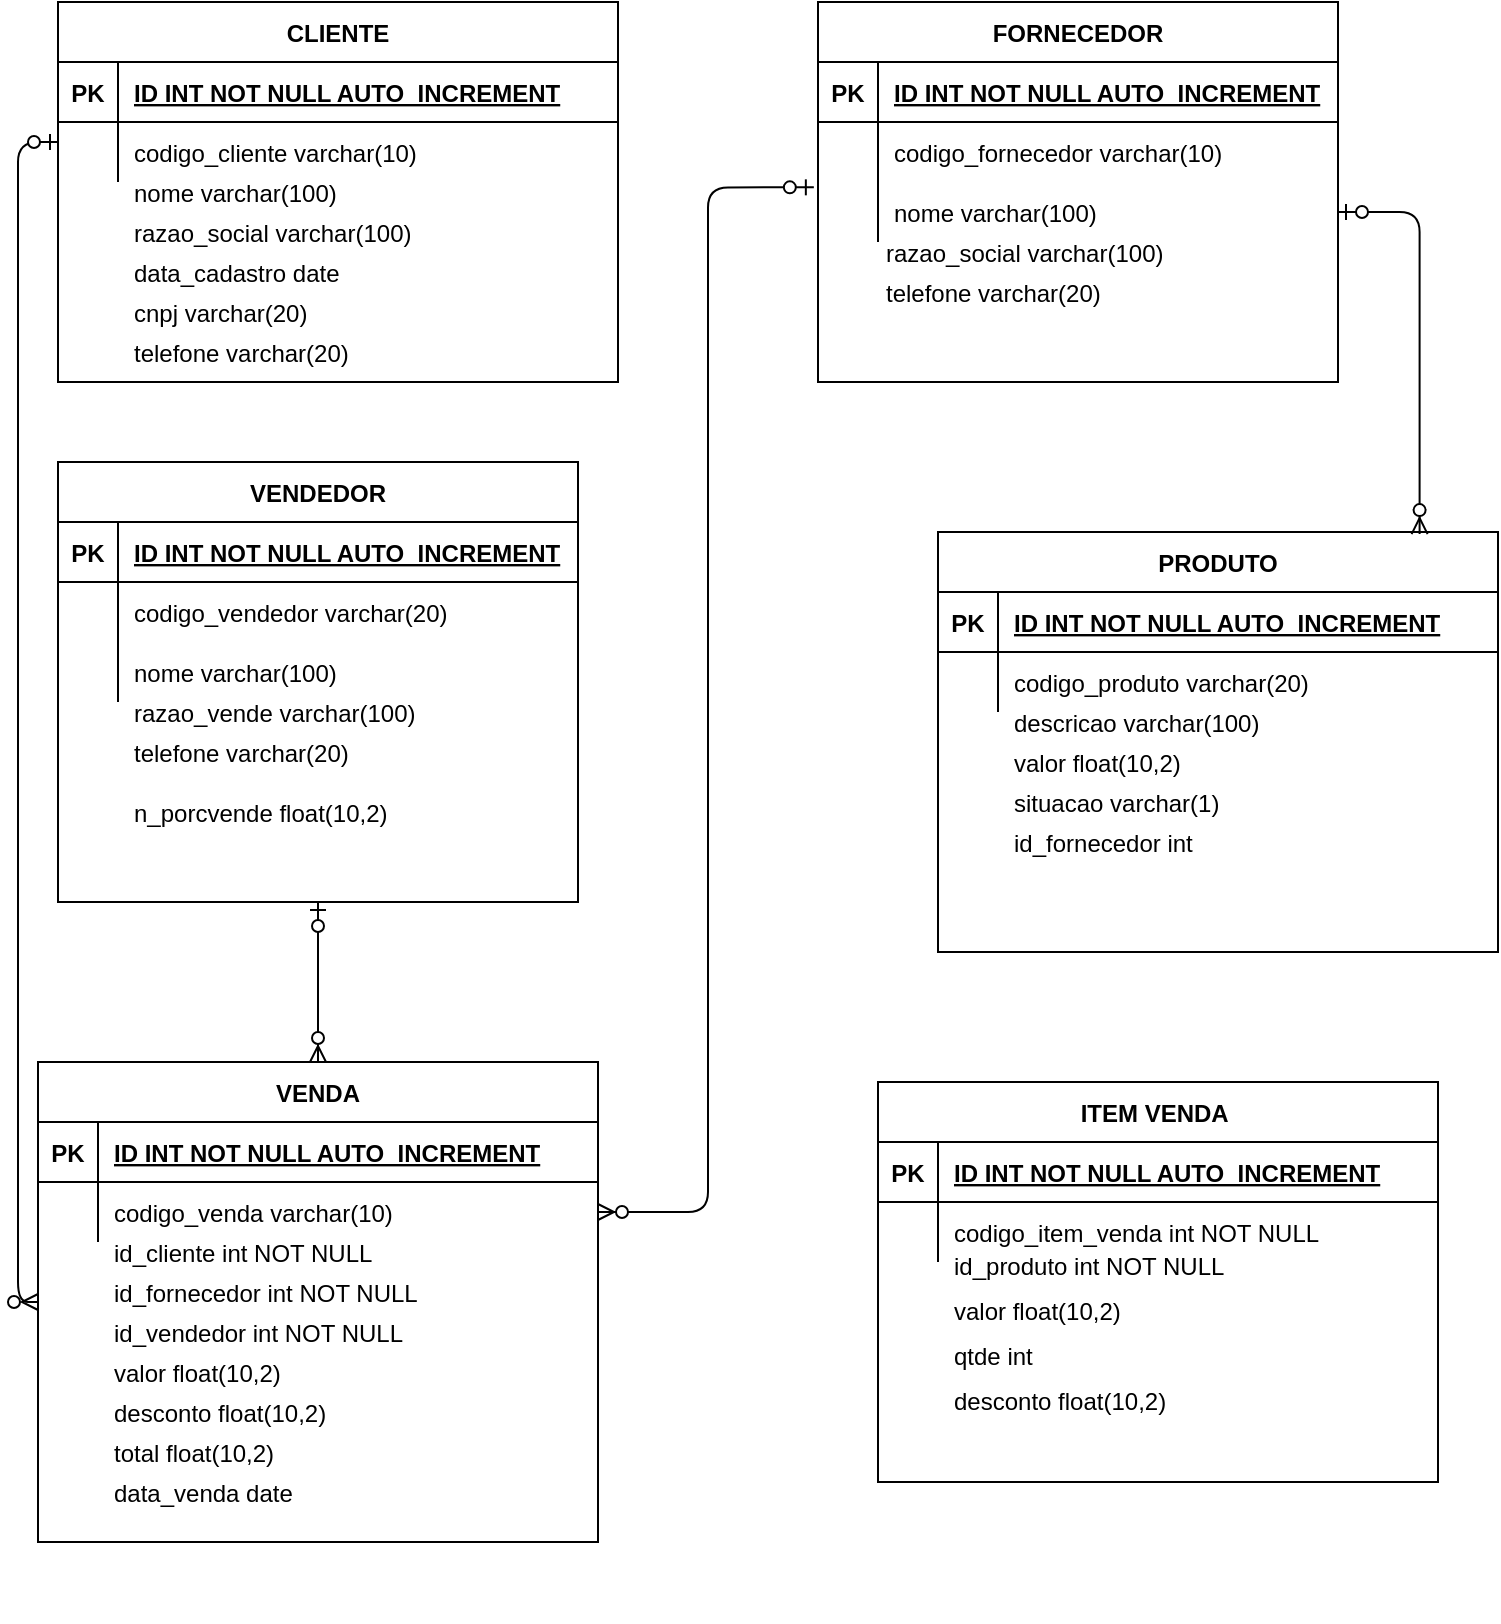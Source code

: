 <mxfile version="15.1.2" type="device"><diagram id="R2lEEEUBdFMjLlhIrx00" name="Page-1"><mxGraphModel dx="782" dy="446" grid="1" gridSize="10" guides="1" tooltips="1" connect="1" arrows="1" fold="1" page="1" pageScale="1" pageWidth="850" pageHeight="1100" math="0" shadow="0" extFonts="Permanent Marker^https://fonts.googleapis.com/css?family=Permanent+Marker"><root><mxCell id="0"/><mxCell id="1" parent="0"/><mxCell id="CNJ19cjo9GsX2cL9Y_9q-19" value="" style="group" parent="1" vertex="1" connectable="0"><mxGeometry x="110" y="40" width="280" height="190" as="geometry"/></mxCell><mxCell id="CNJ19cjo9GsX2cL9Y_9q-1" value="CLIENTE" style="shape=table;startSize=30;container=1;collapsible=1;childLayout=tableLayout;fixedRows=1;rowLines=0;fontStyle=1;align=center;resizeLast=1;" parent="CNJ19cjo9GsX2cL9Y_9q-19" vertex="1"><mxGeometry width="280" height="190" as="geometry"><mxRectangle x="110" y="290" width="80" height="30" as="alternateBounds"/></mxGeometry></mxCell><mxCell id="CNJ19cjo9GsX2cL9Y_9q-2" value="" style="shape=partialRectangle;collapsible=0;dropTarget=0;pointerEvents=0;fillColor=none;points=[[0,0.5],[1,0.5]];portConstraint=eastwest;top=0;left=0;right=0;bottom=1;" parent="CNJ19cjo9GsX2cL9Y_9q-1" vertex="1"><mxGeometry y="30" width="280" height="30" as="geometry"/></mxCell><mxCell id="CNJ19cjo9GsX2cL9Y_9q-3" value="PK" style="shape=partialRectangle;overflow=hidden;connectable=0;fillColor=none;top=0;left=0;bottom=0;right=0;fontStyle=1;" parent="CNJ19cjo9GsX2cL9Y_9q-2" vertex="1"><mxGeometry width="30" height="30" as="geometry"/></mxCell><mxCell id="CNJ19cjo9GsX2cL9Y_9q-4" value="ID INT NOT NULL AUTO_INCREMENT" style="shape=partialRectangle;overflow=hidden;connectable=0;fillColor=none;top=0;left=0;bottom=0;right=0;align=left;spacingLeft=6;fontStyle=5;" parent="CNJ19cjo9GsX2cL9Y_9q-2" vertex="1"><mxGeometry x="30" width="250" height="30" as="geometry"/></mxCell><mxCell id="CNJ19cjo9GsX2cL9Y_9q-5" value="" style="shape=partialRectangle;collapsible=0;dropTarget=0;pointerEvents=0;fillColor=none;points=[[0,0.5],[1,0.5]];portConstraint=eastwest;top=0;left=0;right=0;bottom=0;" parent="CNJ19cjo9GsX2cL9Y_9q-1" vertex="1"><mxGeometry y="60" width="280" height="30" as="geometry"/></mxCell><mxCell id="CNJ19cjo9GsX2cL9Y_9q-6" value="" style="shape=partialRectangle;overflow=hidden;connectable=0;fillColor=none;top=0;left=0;bottom=0;right=0;" parent="CNJ19cjo9GsX2cL9Y_9q-5" vertex="1"><mxGeometry width="30" height="30" as="geometry"/></mxCell><mxCell id="CNJ19cjo9GsX2cL9Y_9q-7" value="codigo_cliente varchar(10)" style="shape=partialRectangle;overflow=hidden;connectable=0;fillColor=none;top=0;left=0;bottom=0;right=0;align=left;spacingLeft=6;" parent="CNJ19cjo9GsX2cL9Y_9q-5" vertex="1"><mxGeometry x="30" width="250" height="30" as="geometry"/></mxCell><mxCell id="CNJ19cjo9GsX2cL9Y_9q-8" value="razao_social varchar(100)" style="shape=partialRectangle;overflow=hidden;connectable=0;fillColor=none;top=0;left=0;bottom=0;right=0;align=left;spacingLeft=6;" parent="CNJ19cjo9GsX2cL9Y_9q-19" vertex="1"><mxGeometry x="30" y="100" width="220" height="30" as="geometry"/></mxCell><mxCell id="CNJ19cjo9GsX2cL9Y_9q-9" value="nome varchar(100)" style="shape=partialRectangle;overflow=hidden;connectable=0;fillColor=none;top=0;left=0;bottom=0;right=0;align=left;spacingLeft=6;" parent="CNJ19cjo9GsX2cL9Y_9q-19" vertex="1"><mxGeometry x="30" y="80" width="220" height="30" as="geometry"/></mxCell><mxCell id="CNJ19cjo9GsX2cL9Y_9q-10" value="data_cadastro date" style="shape=partialRectangle;overflow=hidden;connectable=0;fillColor=none;top=0;left=0;bottom=0;right=0;align=left;spacingLeft=6;" parent="CNJ19cjo9GsX2cL9Y_9q-19" vertex="1"><mxGeometry x="30" y="120" width="220" height="30" as="geometry"/></mxCell><mxCell id="CNJ19cjo9GsX2cL9Y_9q-11" value="cnpj varchar(20)" style="shape=partialRectangle;overflow=hidden;connectable=0;fillColor=none;top=0;left=0;bottom=0;right=0;align=left;spacingLeft=6;" parent="CNJ19cjo9GsX2cL9Y_9q-19" vertex="1"><mxGeometry x="30" y="140" width="220" height="30" as="geometry"/></mxCell><mxCell id="CNJ19cjo9GsX2cL9Y_9q-12" value="telefone varchar(20)" style="shape=partialRectangle;overflow=hidden;connectable=0;fillColor=none;top=0;left=0;bottom=0;right=0;align=left;spacingLeft=6;" parent="CNJ19cjo9GsX2cL9Y_9q-19" vertex="1"><mxGeometry x="30" y="160" width="220" height="30" as="geometry"/></mxCell><mxCell id="CNJ19cjo9GsX2cL9Y_9q-20" value="" style="group" parent="1" vertex="1" connectable="0"><mxGeometry x="490" y="40" width="260" height="190" as="geometry"/></mxCell><mxCell id="C-vyLk0tnHw3VtMMgP7b-13" value="FORNECEDOR" style="shape=table;startSize=30;container=1;collapsible=1;childLayout=tableLayout;fixedRows=1;rowLines=0;fontStyle=1;align=center;resizeLast=1;" parent="CNJ19cjo9GsX2cL9Y_9q-20" vertex="1"><mxGeometry width="260" height="190" as="geometry"/></mxCell><mxCell id="C-vyLk0tnHw3VtMMgP7b-14" value="" style="shape=partialRectangle;collapsible=0;dropTarget=0;pointerEvents=0;fillColor=none;points=[[0,0.5],[1,0.5]];portConstraint=eastwest;top=0;left=0;right=0;bottom=1;" parent="C-vyLk0tnHw3VtMMgP7b-13" vertex="1"><mxGeometry y="30" width="260" height="30" as="geometry"/></mxCell><mxCell id="C-vyLk0tnHw3VtMMgP7b-15" value="PK" style="shape=partialRectangle;overflow=hidden;connectable=0;fillColor=none;top=0;left=0;bottom=0;right=0;fontStyle=1;" parent="C-vyLk0tnHw3VtMMgP7b-14" vertex="1"><mxGeometry width="30" height="30" as="geometry"/></mxCell><mxCell id="C-vyLk0tnHw3VtMMgP7b-16" value="ID INT NOT NULL AUTO_INCREMENT" style="shape=partialRectangle;overflow=hidden;connectable=0;fillColor=none;top=0;left=0;bottom=0;right=0;align=left;spacingLeft=6;fontStyle=5;" parent="C-vyLk0tnHw3VtMMgP7b-14" vertex="1"><mxGeometry x="30" width="230" height="30" as="geometry"/></mxCell><mxCell id="C-vyLk0tnHw3VtMMgP7b-17" value="" style="shape=partialRectangle;collapsible=0;dropTarget=0;pointerEvents=0;fillColor=none;points=[[0,0.5],[1,0.5]];portConstraint=eastwest;top=0;left=0;right=0;bottom=0;" parent="C-vyLk0tnHw3VtMMgP7b-13" vertex="1"><mxGeometry y="60" width="260" height="30" as="geometry"/></mxCell><mxCell id="C-vyLk0tnHw3VtMMgP7b-18" value="" style="shape=partialRectangle;overflow=hidden;connectable=0;fillColor=none;top=0;left=0;bottom=0;right=0;" parent="C-vyLk0tnHw3VtMMgP7b-17" vertex="1"><mxGeometry width="30" height="30" as="geometry"/></mxCell><mxCell id="C-vyLk0tnHw3VtMMgP7b-19" value="codigo_fornecedor varchar(10)" style="shape=partialRectangle;overflow=hidden;connectable=0;fillColor=none;top=0;left=0;bottom=0;right=0;align=left;spacingLeft=6;" parent="C-vyLk0tnHw3VtMMgP7b-17" vertex="1"><mxGeometry x="30" width="230" height="30" as="geometry"/></mxCell><mxCell id="C-vyLk0tnHw3VtMMgP7b-20" value="" style="shape=partialRectangle;collapsible=0;dropTarget=0;pointerEvents=0;fillColor=none;points=[[0,0.5],[1,0.5]];portConstraint=eastwest;top=0;left=0;right=0;bottom=0;" parent="C-vyLk0tnHw3VtMMgP7b-13" vertex="1"><mxGeometry y="90" width="260" height="30" as="geometry"/></mxCell><mxCell id="C-vyLk0tnHw3VtMMgP7b-21" value="" style="shape=partialRectangle;overflow=hidden;connectable=0;fillColor=none;top=0;left=0;bottom=0;right=0;" parent="C-vyLk0tnHw3VtMMgP7b-20" vertex="1"><mxGeometry width="30" height="30" as="geometry"/></mxCell><mxCell id="C-vyLk0tnHw3VtMMgP7b-22" value="nome varchar(100)" style="shape=partialRectangle;overflow=hidden;connectable=0;fillColor=none;top=0;left=0;bottom=0;right=0;align=left;spacingLeft=6;" parent="C-vyLk0tnHw3VtMMgP7b-20" vertex="1"><mxGeometry x="30" width="230" height="30" as="geometry"/></mxCell><mxCell id="CNJ19cjo9GsX2cL9Y_9q-17" value="razao_social varchar(100)" style="shape=partialRectangle;overflow=hidden;connectable=0;fillColor=none;top=0;left=0;bottom=0;right=0;align=left;spacingLeft=6;" parent="CNJ19cjo9GsX2cL9Y_9q-20" vertex="1"><mxGeometry x="26" y="110" width="234" height="30" as="geometry"/></mxCell><mxCell id="CNJ19cjo9GsX2cL9Y_9q-18" value="telefone varchar(20)" style="shape=partialRectangle;overflow=hidden;connectable=0;fillColor=none;top=0;left=0;bottom=0;right=0;align=left;spacingLeft=6;" parent="CNJ19cjo9GsX2cL9Y_9q-20" vertex="1"><mxGeometry x="26" y="130" width="234" height="30" as="geometry"/></mxCell><mxCell id="CNJ19cjo9GsX2cL9Y_9q-25" value="" style="group" parent="1" vertex="1" connectable="0"><mxGeometry x="110" y="270" width="260" height="220" as="geometry"/></mxCell><mxCell id="C-vyLk0tnHw3VtMMgP7b-2" value="VENDEDOR" style="shape=table;startSize=30;container=1;collapsible=1;childLayout=tableLayout;fixedRows=1;rowLines=0;fontStyle=1;align=center;resizeLast=1;" parent="CNJ19cjo9GsX2cL9Y_9q-25" vertex="1"><mxGeometry width="260" height="220" as="geometry"/></mxCell><mxCell id="C-vyLk0tnHw3VtMMgP7b-3" value="" style="shape=partialRectangle;collapsible=0;dropTarget=0;pointerEvents=0;fillColor=none;points=[[0,0.5],[1,0.5]];portConstraint=eastwest;top=0;left=0;right=0;bottom=1;" parent="C-vyLk0tnHw3VtMMgP7b-2" vertex="1"><mxGeometry y="30" width="260" height="30" as="geometry"/></mxCell><mxCell id="C-vyLk0tnHw3VtMMgP7b-4" value="PK" style="shape=partialRectangle;overflow=hidden;connectable=0;fillColor=none;top=0;left=0;bottom=0;right=0;fontStyle=1;" parent="C-vyLk0tnHw3VtMMgP7b-3" vertex="1"><mxGeometry width="30" height="30" as="geometry"/></mxCell><mxCell id="C-vyLk0tnHw3VtMMgP7b-5" value="ID INT NOT NULL AUTO_INCREMENT" style="shape=partialRectangle;overflow=hidden;connectable=0;fillColor=none;top=0;left=0;bottom=0;right=0;align=left;spacingLeft=6;fontStyle=5;" parent="C-vyLk0tnHw3VtMMgP7b-3" vertex="1"><mxGeometry x="30" width="230" height="30" as="geometry"/></mxCell><mxCell id="C-vyLk0tnHw3VtMMgP7b-6" value="" style="shape=partialRectangle;collapsible=0;dropTarget=0;pointerEvents=0;fillColor=none;points=[[0,0.5],[1,0.5]];portConstraint=eastwest;top=0;left=0;right=0;bottom=0;" parent="C-vyLk0tnHw3VtMMgP7b-2" vertex="1"><mxGeometry y="60" width="260" height="30" as="geometry"/></mxCell><mxCell id="C-vyLk0tnHw3VtMMgP7b-7" value="" style="shape=partialRectangle;overflow=hidden;connectable=0;fillColor=none;top=0;left=0;bottom=0;right=0;" parent="C-vyLk0tnHw3VtMMgP7b-6" vertex="1"><mxGeometry width="30" height="30" as="geometry"/></mxCell><mxCell id="C-vyLk0tnHw3VtMMgP7b-8" value="codigo_vendedor varchar(20)" style="shape=partialRectangle;overflow=hidden;connectable=0;fillColor=none;top=0;left=0;bottom=0;right=0;align=left;spacingLeft=6;" parent="C-vyLk0tnHw3VtMMgP7b-6" vertex="1"><mxGeometry x="30" width="230" height="30" as="geometry"/></mxCell><mxCell id="C-vyLk0tnHw3VtMMgP7b-9" value="" style="shape=partialRectangle;collapsible=0;dropTarget=0;pointerEvents=0;fillColor=none;points=[[0,0.5],[1,0.5]];portConstraint=eastwest;top=0;left=0;right=0;bottom=0;" parent="C-vyLk0tnHw3VtMMgP7b-2" vertex="1"><mxGeometry y="90" width="260" height="30" as="geometry"/></mxCell><mxCell id="C-vyLk0tnHw3VtMMgP7b-10" value="" style="shape=partialRectangle;overflow=hidden;connectable=0;fillColor=none;top=0;left=0;bottom=0;right=0;" parent="C-vyLk0tnHw3VtMMgP7b-9" vertex="1"><mxGeometry width="30" height="30" as="geometry"/></mxCell><mxCell id="C-vyLk0tnHw3VtMMgP7b-11" value="nome varchar(100)" style="shape=partialRectangle;overflow=hidden;connectable=0;fillColor=none;top=0;left=0;bottom=0;right=0;align=left;spacingLeft=6;" parent="C-vyLk0tnHw3VtMMgP7b-9" vertex="1"><mxGeometry x="30" width="230" height="30" as="geometry"/></mxCell><mxCell id="CNJ19cjo9GsX2cL9Y_9q-22" value="razao_vende varchar(100)" style="shape=partialRectangle;overflow=hidden;connectable=0;fillColor=none;top=0;left=0;bottom=0;right=0;align=left;spacingLeft=6;" parent="CNJ19cjo9GsX2cL9Y_9q-25" vertex="1"><mxGeometry x="30" y="110" width="230" height="30" as="geometry"/></mxCell><mxCell id="CNJ19cjo9GsX2cL9Y_9q-23" value="telefone varchar(20)" style="shape=partialRectangle;overflow=hidden;connectable=0;fillColor=none;top=0;left=0;bottom=0;right=0;align=left;spacingLeft=6;" parent="CNJ19cjo9GsX2cL9Y_9q-25" vertex="1"><mxGeometry x="30" y="130" width="230" height="30" as="geometry"/></mxCell><mxCell id="CNJ19cjo9GsX2cL9Y_9q-24" value="n_porcvende float(10,2)" style="shape=partialRectangle;overflow=hidden;connectable=0;fillColor=none;top=0;left=0;bottom=0;right=0;align=left;spacingLeft=6;" parent="CNJ19cjo9GsX2cL9Y_9q-25" vertex="1"><mxGeometry x="30" y="160" width="230" height="30" as="geometry"/></mxCell><mxCell id="CNJ19cjo9GsX2cL9Y_9q-30" value="" style="group" parent="1" vertex="1" connectable="0"><mxGeometry x="550" y="305" width="280" height="210" as="geometry"/></mxCell><mxCell id="C-vyLk0tnHw3VtMMgP7b-23" value="PRODUTO" style="shape=table;startSize=30;container=1;collapsible=1;childLayout=tableLayout;fixedRows=1;rowLines=0;fontStyle=1;align=center;resizeLast=1;" parent="CNJ19cjo9GsX2cL9Y_9q-30" vertex="1"><mxGeometry width="280" height="210" as="geometry"/></mxCell><mxCell id="C-vyLk0tnHw3VtMMgP7b-24" value="" style="shape=partialRectangle;collapsible=0;dropTarget=0;pointerEvents=0;fillColor=none;points=[[0,0.5],[1,0.5]];portConstraint=eastwest;top=0;left=0;right=0;bottom=1;" parent="C-vyLk0tnHw3VtMMgP7b-23" vertex="1"><mxGeometry y="30" width="280" height="30" as="geometry"/></mxCell><mxCell id="C-vyLk0tnHw3VtMMgP7b-25" value="PK" style="shape=partialRectangle;overflow=hidden;connectable=0;fillColor=none;top=0;left=0;bottom=0;right=0;fontStyle=1;" parent="C-vyLk0tnHw3VtMMgP7b-24" vertex="1"><mxGeometry width="30" height="30" as="geometry"/></mxCell><mxCell id="C-vyLk0tnHw3VtMMgP7b-26" value="ID INT NOT NULL AUTO_INCREMENT" style="shape=partialRectangle;overflow=hidden;connectable=0;fillColor=none;top=0;left=0;bottom=0;right=0;align=left;spacingLeft=6;fontStyle=5;" parent="C-vyLk0tnHw3VtMMgP7b-24" vertex="1"><mxGeometry x="30" width="250" height="30" as="geometry"/></mxCell><mxCell id="C-vyLk0tnHw3VtMMgP7b-27" value="" style="shape=partialRectangle;collapsible=0;dropTarget=0;pointerEvents=0;fillColor=none;points=[[0,0.5],[1,0.5]];portConstraint=eastwest;top=0;left=0;right=0;bottom=0;" parent="C-vyLk0tnHw3VtMMgP7b-23" vertex="1"><mxGeometry y="60" width="280" height="30" as="geometry"/></mxCell><mxCell id="C-vyLk0tnHw3VtMMgP7b-28" value="" style="shape=partialRectangle;overflow=hidden;connectable=0;fillColor=none;top=0;left=0;bottom=0;right=0;" parent="C-vyLk0tnHw3VtMMgP7b-27" vertex="1"><mxGeometry width="30" height="30" as="geometry"/></mxCell><mxCell id="C-vyLk0tnHw3VtMMgP7b-29" value="codigo_produto varchar(20)" style="shape=partialRectangle;overflow=hidden;connectable=0;fillColor=none;top=0;left=0;bottom=0;right=0;align=left;spacingLeft=6;" parent="C-vyLk0tnHw3VtMMgP7b-27" vertex="1"><mxGeometry x="30" width="250" height="30" as="geometry"/></mxCell><mxCell id="CNJ19cjo9GsX2cL9Y_9q-26" value="descricao varchar(100)" style="shape=partialRectangle;overflow=hidden;connectable=0;fillColor=none;top=0;left=0;bottom=0;right=0;align=left;spacingLeft=6;" parent="CNJ19cjo9GsX2cL9Y_9q-30" vertex="1"><mxGeometry x="30" y="80" width="250" height="30" as="geometry"/></mxCell><mxCell id="CNJ19cjo9GsX2cL9Y_9q-27" value="valor float(10,2)" style="shape=partialRectangle;overflow=hidden;connectable=0;fillColor=none;top=0;left=0;bottom=0;right=0;align=left;spacingLeft=6;" parent="CNJ19cjo9GsX2cL9Y_9q-30" vertex="1"><mxGeometry x="30" y="100" width="250" height="30" as="geometry"/></mxCell><mxCell id="CNJ19cjo9GsX2cL9Y_9q-28" value="situacao varchar(1)" style="shape=partialRectangle;overflow=hidden;connectable=0;fillColor=none;top=0;left=0;bottom=0;right=0;align=left;spacingLeft=6;" parent="CNJ19cjo9GsX2cL9Y_9q-30" vertex="1"><mxGeometry x="30" y="120" width="250" height="30" as="geometry"/></mxCell><mxCell id="CNJ19cjo9GsX2cL9Y_9q-29" value="id_fornecedor int " style="shape=partialRectangle;overflow=hidden;connectable=0;fillColor=none;top=0;left=0;bottom=0;right=0;align=left;spacingLeft=6;" parent="CNJ19cjo9GsX2cL9Y_9q-30" vertex="1"><mxGeometry x="30" y="140" width="250" height="30" as="geometry"/></mxCell><mxCell id="CNJ19cjo9GsX2cL9Y_9q-31" value="" style="group" parent="1" vertex="1" connectable="0"><mxGeometry x="100" y="570" width="280" height="280" as="geometry"/></mxCell><mxCell id="CNJ19cjo9GsX2cL9Y_9q-32" value="VENDA" style="shape=table;startSize=30;container=1;collapsible=1;childLayout=tableLayout;fixedRows=1;rowLines=0;fontStyle=1;align=center;resizeLast=1;" parent="CNJ19cjo9GsX2cL9Y_9q-31" vertex="1"><mxGeometry width="280" height="240" as="geometry"/></mxCell><mxCell id="CNJ19cjo9GsX2cL9Y_9q-33" value="" style="shape=partialRectangle;collapsible=0;dropTarget=0;pointerEvents=0;fillColor=none;points=[[0,0.5],[1,0.5]];portConstraint=eastwest;top=0;left=0;right=0;bottom=1;" parent="CNJ19cjo9GsX2cL9Y_9q-32" vertex="1"><mxGeometry y="30" width="280" height="30" as="geometry"/></mxCell><mxCell id="CNJ19cjo9GsX2cL9Y_9q-34" value="PK" style="shape=partialRectangle;overflow=hidden;connectable=0;fillColor=none;top=0;left=0;bottom=0;right=0;fontStyle=1;" parent="CNJ19cjo9GsX2cL9Y_9q-33" vertex="1"><mxGeometry width="30" height="30" as="geometry"/></mxCell><mxCell id="CNJ19cjo9GsX2cL9Y_9q-35" value="ID INT NOT NULL AUTO_INCREMENT" style="shape=partialRectangle;overflow=hidden;connectable=0;fillColor=none;top=0;left=0;bottom=0;right=0;align=left;spacingLeft=6;fontStyle=5;" parent="CNJ19cjo9GsX2cL9Y_9q-33" vertex="1"><mxGeometry x="30" width="250" height="30" as="geometry"/></mxCell><mxCell id="CNJ19cjo9GsX2cL9Y_9q-36" value="" style="shape=partialRectangle;collapsible=0;dropTarget=0;pointerEvents=0;fillColor=none;points=[[0,0.5],[1,0.5]];portConstraint=eastwest;top=0;left=0;right=0;bottom=0;" parent="CNJ19cjo9GsX2cL9Y_9q-32" vertex="1"><mxGeometry y="60" width="280" height="30" as="geometry"/></mxCell><mxCell id="CNJ19cjo9GsX2cL9Y_9q-37" value="" style="shape=partialRectangle;overflow=hidden;connectable=0;fillColor=none;top=0;left=0;bottom=0;right=0;" parent="CNJ19cjo9GsX2cL9Y_9q-36" vertex="1"><mxGeometry width="30" height="30" as="geometry"/></mxCell><mxCell id="CNJ19cjo9GsX2cL9Y_9q-38" value="codigo_venda varchar(10)" style="shape=partialRectangle;overflow=hidden;connectable=0;fillColor=none;top=0;left=0;bottom=0;right=0;align=left;spacingLeft=6;" parent="CNJ19cjo9GsX2cL9Y_9q-36" vertex="1"><mxGeometry x="30" width="250" height="30" as="geometry"/></mxCell><mxCell id="CNJ19cjo9GsX2cL9Y_9q-39" value="id_cliente int NOT NULL" style="shape=partialRectangle;overflow=hidden;connectable=0;fillColor=none;top=0;left=0;bottom=0;right=0;align=left;spacingLeft=6;" parent="CNJ19cjo9GsX2cL9Y_9q-31" vertex="1"><mxGeometry x="30" y="80" width="250" height="30" as="geometry"/></mxCell><mxCell id="CNJ19cjo9GsX2cL9Y_9q-40" value="total float(10,2)" style="shape=partialRectangle;overflow=hidden;connectable=0;fillColor=none;top=0;left=0;bottom=0;right=0;align=left;spacingLeft=6;" parent="CNJ19cjo9GsX2cL9Y_9q-31" vertex="1"><mxGeometry x="30" y="180" width="250" height="30" as="geometry"/></mxCell><mxCell id="CNJ19cjo9GsX2cL9Y_9q-41" value="desconto float(10,2)" style="shape=partialRectangle;overflow=hidden;connectable=0;fillColor=none;top=0;left=0;bottom=0;right=0;align=left;spacingLeft=6;" parent="CNJ19cjo9GsX2cL9Y_9q-31" vertex="1"><mxGeometry x="30" y="160" width="250" height="30" as="geometry"/></mxCell><mxCell id="CNJ19cjo9GsX2cL9Y_9q-42" value="valor float(10,2) " style="shape=partialRectangle;overflow=hidden;connectable=0;fillColor=none;top=0;left=0;bottom=0;right=0;align=left;spacingLeft=6;" parent="CNJ19cjo9GsX2cL9Y_9q-31" vertex="1"><mxGeometry x="30" y="140" width="250" height="30" as="geometry"/></mxCell><mxCell id="CNJ19cjo9GsX2cL9Y_9q-43" value="id_fornecedor int NOT NULL" style="shape=partialRectangle;overflow=hidden;connectable=0;fillColor=none;top=0;left=0;bottom=0;right=0;align=left;spacingLeft=6;" parent="CNJ19cjo9GsX2cL9Y_9q-31" vertex="1"><mxGeometry x="30" y="100" width="250" height="30" as="geometry"/></mxCell><mxCell id="CNJ19cjo9GsX2cL9Y_9q-44" value="id_vendedor int NOT NULL" style="shape=partialRectangle;overflow=hidden;connectable=0;fillColor=none;top=0;left=0;bottom=0;right=0;align=left;spacingLeft=6;" parent="CNJ19cjo9GsX2cL9Y_9q-31" vertex="1"><mxGeometry x="30" y="120" width="250" height="30" as="geometry"/></mxCell><mxCell id="CNJ19cjo9GsX2cL9Y_9q-45" value="data_venda date" style="shape=partialRectangle;overflow=hidden;connectable=0;fillColor=none;top=0;left=0;bottom=0;right=0;align=left;spacingLeft=6;" parent="CNJ19cjo9GsX2cL9Y_9q-31" vertex="1"><mxGeometry x="30" y="200" width="250" height="30" as="geometry"/></mxCell><mxCell id="CNJ19cjo9GsX2cL9Y_9q-46" value="" style="group" parent="1" vertex="1" connectable="0"><mxGeometry x="520" y="580" width="280" height="210" as="geometry"/></mxCell><mxCell id="CNJ19cjo9GsX2cL9Y_9q-47" value="ITEM VENDA " style="shape=table;startSize=30;container=1;collapsible=1;childLayout=tableLayout;fixedRows=1;rowLines=0;fontStyle=1;align=center;resizeLast=1;" parent="CNJ19cjo9GsX2cL9Y_9q-46" vertex="1"><mxGeometry width="280" height="200" as="geometry"/></mxCell><mxCell id="CNJ19cjo9GsX2cL9Y_9q-48" value="" style="shape=partialRectangle;collapsible=0;dropTarget=0;pointerEvents=0;fillColor=none;points=[[0,0.5],[1,0.5]];portConstraint=eastwest;top=0;left=0;right=0;bottom=1;" parent="CNJ19cjo9GsX2cL9Y_9q-47" vertex="1"><mxGeometry y="30" width="280" height="30" as="geometry"/></mxCell><mxCell id="CNJ19cjo9GsX2cL9Y_9q-49" value="PK" style="shape=partialRectangle;overflow=hidden;connectable=0;fillColor=none;top=0;left=0;bottom=0;right=0;fontStyle=1;" parent="CNJ19cjo9GsX2cL9Y_9q-48" vertex="1"><mxGeometry width="30" height="30" as="geometry"/></mxCell><mxCell id="CNJ19cjo9GsX2cL9Y_9q-50" value="ID INT NOT NULL AUTO_INCREMENT" style="shape=partialRectangle;overflow=hidden;connectable=0;fillColor=none;top=0;left=0;bottom=0;right=0;align=left;spacingLeft=6;fontStyle=5;" parent="CNJ19cjo9GsX2cL9Y_9q-48" vertex="1"><mxGeometry x="30" width="250" height="30" as="geometry"/></mxCell><mxCell id="CNJ19cjo9GsX2cL9Y_9q-51" value="" style="shape=partialRectangle;collapsible=0;dropTarget=0;pointerEvents=0;fillColor=none;points=[[0,0.5],[1,0.5]];portConstraint=eastwest;top=0;left=0;right=0;bottom=0;" parent="CNJ19cjo9GsX2cL9Y_9q-47" vertex="1"><mxGeometry y="60" width="280" height="30" as="geometry"/></mxCell><mxCell id="CNJ19cjo9GsX2cL9Y_9q-52" value="" style="shape=partialRectangle;overflow=hidden;connectable=0;fillColor=none;top=0;left=0;bottom=0;right=0;" parent="CNJ19cjo9GsX2cL9Y_9q-51" vertex="1"><mxGeometry width="30" height="30" as="geometry"/></mxCell><mxCell id="CNJ19cjo9GsX2cL9Y_9q-53" value="codigo_item_venda int NOT NULL" style="shape=partialRectangle;overflow=hidden;connectable=0;fillColor=none;top=0;left=0;bottom=0;right=0;align=left;spacingLeft=6;" parent="CNJ19cjo9GsX2cL9Y_9q-51" vertex="1"><mxGeometry x="30" width="250" height="30" as="geometry"/></mxCell><mxCell id="CNJ19cjo9GsX2cL9Y_9q-54" value="id_produto int NOT NULL" style="shape=partialRectangle;overflow=hidden;connectable=0;fillColor=none;top=0;left=0;bottom=0;right=0;align=left;spacingLeft=6;" parent="CNJ19cjo9GsX2cL9Y_9q-46" vertex="1"><mxGeometry x="30" y="80" width="250" height="22.5" as="geometry"/></mxCell><mxCell id="CNJ19cjo9GsX2cL9Y_9q-56" value="desconto float(10,2)" style="shape=partialRectangle;overflow=hidden;connectable=0;fillColor=none;top=0;left=0;bottom=0;right=0;align=left;spacingLeft=6;" parent="CNJ19cjo9GsX2cL9Y_9q-46" vertex="1"><mxGeometry x="30" y="147.5" width="250" height="22.5" as="geometry"/></mxCell><mxCell id="CNJ19cjo9GsX2cL9Y_9q-57" value="valor float(10,2) " style="shape=partialRectangle;overflow=hidden;connectable=0;fillColor=none;top=0;left=0;bottom=0;right=0;align=left;spacingLeft=6;" parent="CNJ19cjo9GsX2cL9Y_9q-46" vertex="1"><mxGeometry x="30" y="102.5" width="250" height="22.5" as="geometry"/></mxCell><mxCell id="CNJ19cjo9GsX2cL9Y_9q-60" value="qtde int" style="shape=partialRectangle;overflow=hidden;connectable=0;fillColor=none;top=0;left=0;bottom=0;right=0;align=left;spacingLeft=6;" parent="CNJ19cjo9GsX2cL9Y_9q-46" vertex="1"><mxGeometry x="30" y="125" width="250" height="22.5" as="geometry"/></mxCell><mxCell id="Ja7qz7OF0_kIEaEVGnGG-4" value="" style="fontSize=12;html=1;endArrow=ERzeroToMany;startArrow=ERzeroToOne;exitX=1;exitY=0.5;exitDx=0;exitDy=0;edgeStyle=orthogonalEdgeStyle;entryX=0.86;entryY=0.005;entryDx=0;entryDy=0;entryPerimeter=0;" edge="1" parent="1" source="C-vyLk0tnHw3VtMMgP7b-20" target="C-vyLk0tnHw3VtMMgP7b-23"><mxGeometry width="100" height="100" relative="1" as="geometry"><mxPoint x="360" y="320" as="sourcePoint"/><mxPoint x="783" y="310" as="targetPoint"/></mxGeometry></mxCell><mxCell id="Ja7qz7OF0_kIEaEVGnGG-5" value="" style="edgeStyle=orthogonalEdgeStyle;fontSize=12;html=1;endArrow=ERzeroToMany;startArrow=ERzeroToOne;exitX=0;exitY=0.5;exitDx=0;exitDy=0;entryX=0;entryY=0.5;entryDx=0;entryDy=0;" edge="1" parent="1" target="CNJ19cjo9GsX2cL9Y_9q-32"><mxGeometry width="100" height="100" relative="1" as="geometry"><mxPoint x="110" y="110" as="sourcePoint"/><mxPoint x="70" y="642" as="targetPoint"/><Array as="points"><mxPoint x="90" y="110"/><mxPoint x="90" y="690"/></Array></mxGeometry></mxCell><mxCell id="Ja7qz7OF0_kIEaEVGnGG-7" value="" style="fontSize=12;html=1;endArrow=ERzeroToMany;startArrow=ERzeroToOne;exitX=-0.008;exitY=0.089;exitDx=0;exitDy=0;entryX=1;entryY=0.5;entryDx=0;entryDy=0;exitPerimeter=0;edgeStyle=orthogonalEdgeStyle;" edge="1" parent="1" source="C-vyLk0tnHw3VtMMgP7b-20" target="CNJ19cjo9GsX2cL9Y_9q-36"><mxGeometry width="100" height="100" relative="1" as="geometry"><mxPoint x="405" y="143.95" as="sourcePoint"/><mxPoint x="445.8" y="305.0" as="targetPoint"/></mxGeometry></mxCell><mxCell id="Ja7qz7OF0_kIEaEVGnGG-8" value="" style="fontSize=12;html=1;endArrow=ERzeroToMany;startArrow=ERzeroToOne;exitX=0.5;exitY=1;exitDx=0;exitDy=0;entryX=0.5;entryY=0;entryDx=0;entryDy=0;" edge="1" parent="1" source="C-vyLk0tnHw3VtMMgP7b-2" target="CNJ19cjo9GsX2cL9Y_9q-32"><mxGeometry width="100" height="100" relative="1" as="geometry"><mxPoint x="247.92" y="490.0" as="sourcePoint"/><mxPoint x="250" y="571.333" as="targetPoint"/></mxGeometry></mxCell></root></mxGraphModel></diagram></mxfile>